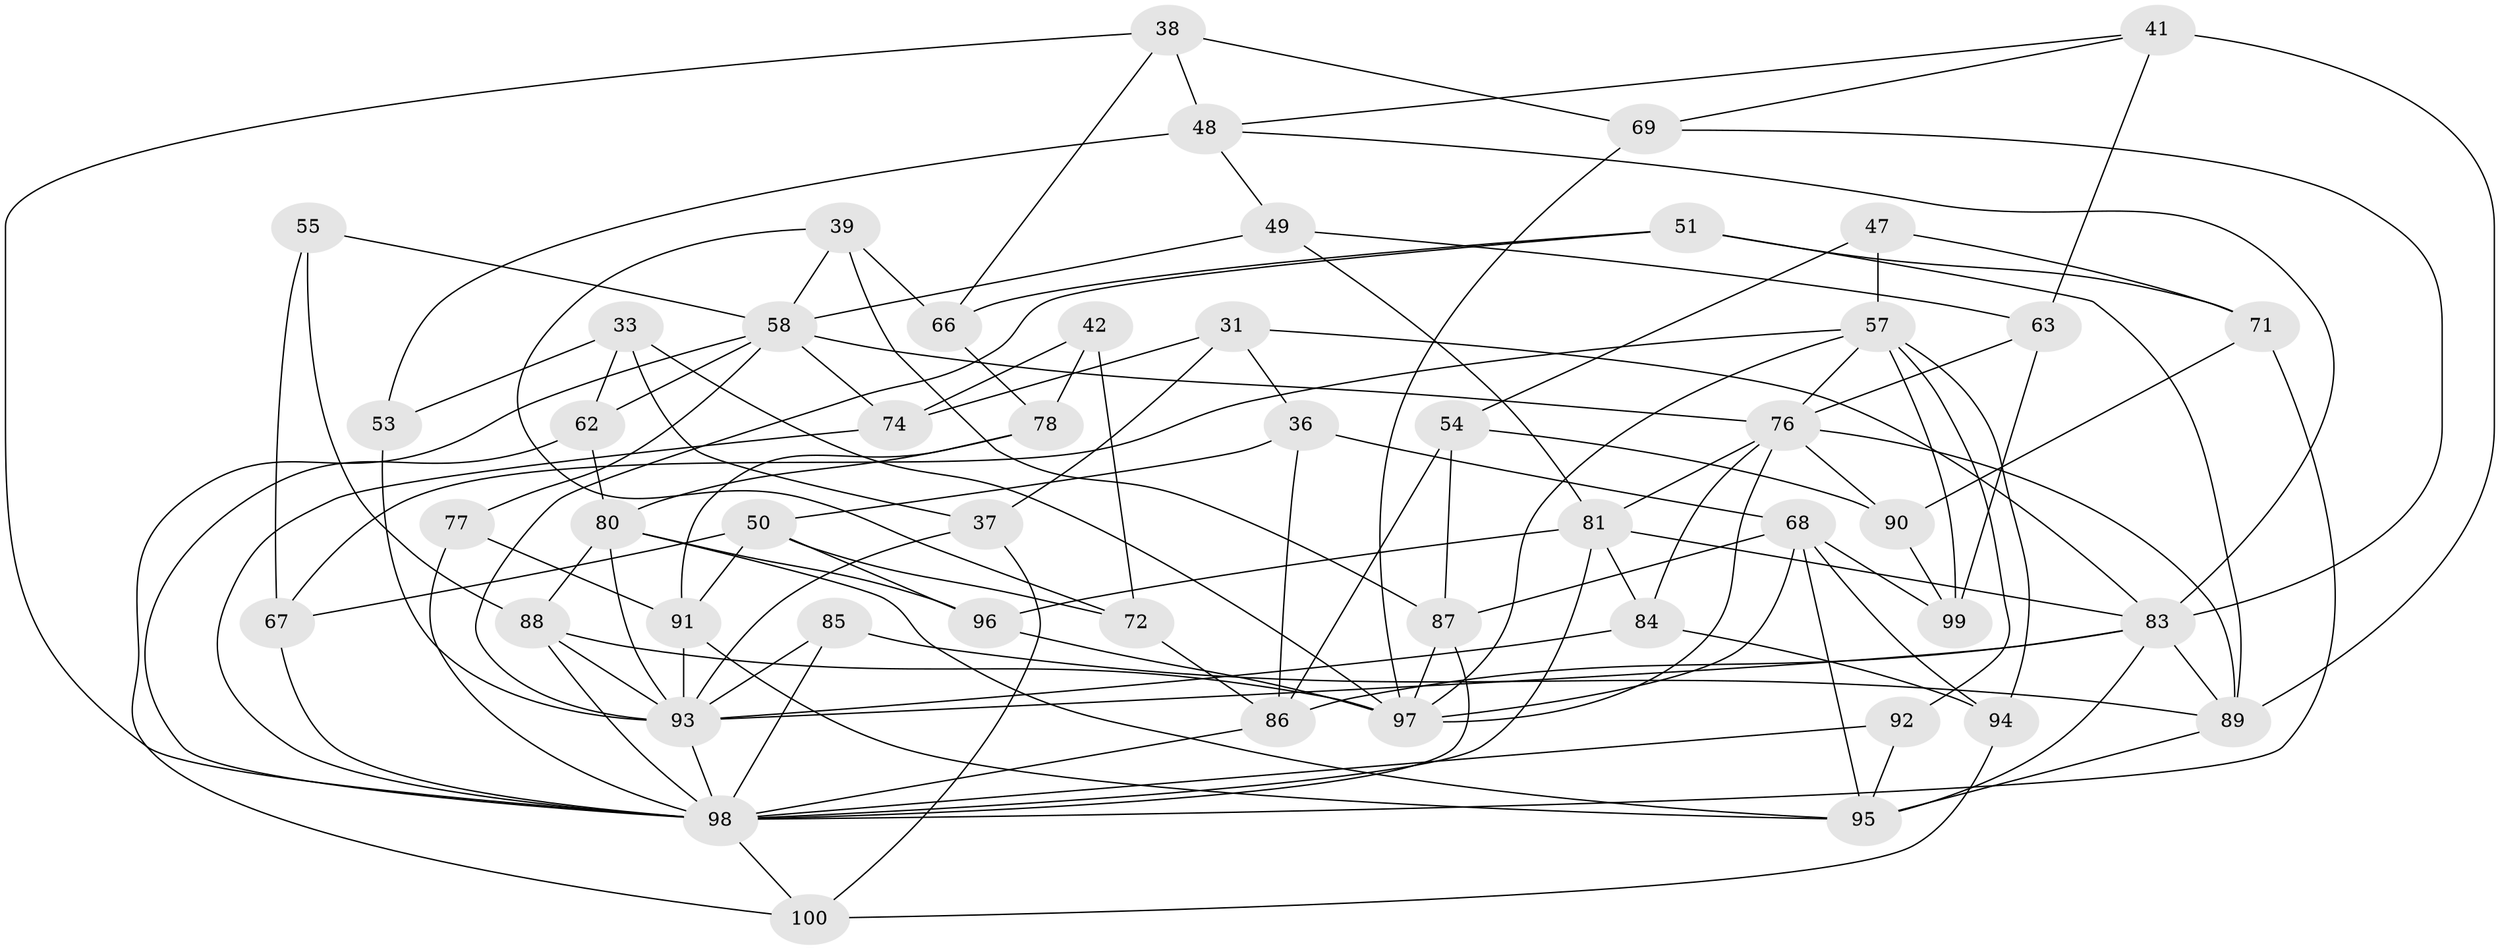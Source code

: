 // original degree distribution, {4: 1.0}
// Generated by graph-tools (version 1.1) at 2025/59/03/09/25 04:59:05]
// undirected, 50 vertices, 122 edges
graph export_dot {
graph [start="1"]
  node [color=gray90,style=filled];
  31;
  33;
  36;
  37;
  38;
  39;
  41;
  42;
  47;
  48 [super="+27"];
  49;
  50 [super="+26"];
  51;
  53;
  54;
  55;
  57 [super="+8+30+9"];
  58 [super="+6+35"];
  62;
  63;
  66;
  67 [super="+43"];
  68 [super="+40"];
  69;
  71;
  72;
  74 [super="+32"];
  76 [super="+28+45+34"];
  77;
  78;
  80 [super="+20"];
  81 [super="+29+70"];
  83 [super="+73"];
  84;
  85 [super="+60"];
  86 [super="+19"];
  87 [super="+44+22"];
  88 [super="+24+79"];
  89 [super="+52+61"];
  90;
  91 [super="+12"];
  92;
  93 [super="+75"];
  94;
  95 [super="+46"];
  96;
  97 [super="+56+82"];
  98 [super="+18+65+59"];
  99;
  100;
  31 -- 37;
  31 -- 36;
  31 -- 74;
  31 -- 83;
  33 -- 62;
  33 -- 53;
  33 -- 37;
  33 -- 97;
  36 -- 50;
  36 -- 68;
  36 -- 86;
  37 -- 100;
  37 -- 93;
  38 -- 48;
  38 -- 66;
  38 -- 69;
  38 -- 98;
  39 -- 87;
  39 -- 66;
  39 -- 72;
  39 -- 58;
  41 -- 69;
  41 -- 63;
  41 -- 48;
  41 -- 89;
  42 -- 72;
  42 -- 78;
  42 -- 74 [weight=2];
  47 -- 71;
  47 -- 54;
  47 -- 57 [weight=2];
  48 -- 53 [weight=2];
  48 -- 49;
  48 -- 83;
  49 -- 63;
  49 -- 58;
  49 -- 81;
  50 -- 96;
  50 -- 72;
  50 -- 67 [weight=2];
  50 -- 91;
  51 -- 71;
  51 -- 66;
  51 -- 93;
  51 -- 89;
  53 -- 93;
  54 -- 90;
  54 -- 87;
  54 -- 86;
  55 -- 88 [weight=2];
  55 -- 58;
  55 -- 67;
  57 -- 97 [weight=2];
  57 -- 67;
  57 -- 92 [weight=2];
  57 -- 99;
  57 -- 94;
  57 -- 76;
  58 -- 100;
  58 -- 62;
  58 -- 74;
  58 -- 77;
  58 -- 76;
  62 -- 80;
  62 -- 98;
  63 -- 76;
  63 -- 99;
  66 -- 78;
  67 -- 98 [weight=2];
  68 -- 99;
  68 -- 94;
  68 -- 87 [weight=3];
  68 -- 97;
  68 -- 95;
  69 -- 97;
  69 -- 83;
  71 -- 90;
  71 -- 98;
  72 -- 86;
  74 -- 98 [weight=2];
  76 -- 89 [weight=2];
  76 -- 97 [weight=2];
  76 -- 84;
  76 -- 90;
  76 -- 81;
  77 -- 91 [weight=2];
  77 -- 98;
  78 -- 91;
  78 -- 80;
  80 -- 93 [weight=2];
  80 -- 96;
  80 -- 88;
  80 -- 95 [weight=2];
  81 -- 96;
  81 -- 84;
  81 -- 98 [weight=2];
  81 -- 83 [weight=2];
  83 -- 86 [weight=2];
  83 -- 93 [weight=3];
  83 -- 95;
  83 -- 89;
  84 -- 94;
  84 -- 93;
  85 -- 93 [weight=2];
  85 -- 98 [weight=3];
  85 -- 89;
  86 -- 98;
  87 -- 97 [weight=2];
  87 -- 98;
  88 -- 98 [weight=2];
  88 -- 97 [weight=2];
  88 -- 93;
  89 -- 95 [weight=2];
  90 -- 99;
  91 -- 93;
  91 -- 95;
  92 -- 95;
  92 -- 98;
  93 -- 98;
  94 -- 100;
  96 -- 97;
  98 -- 100;
}
